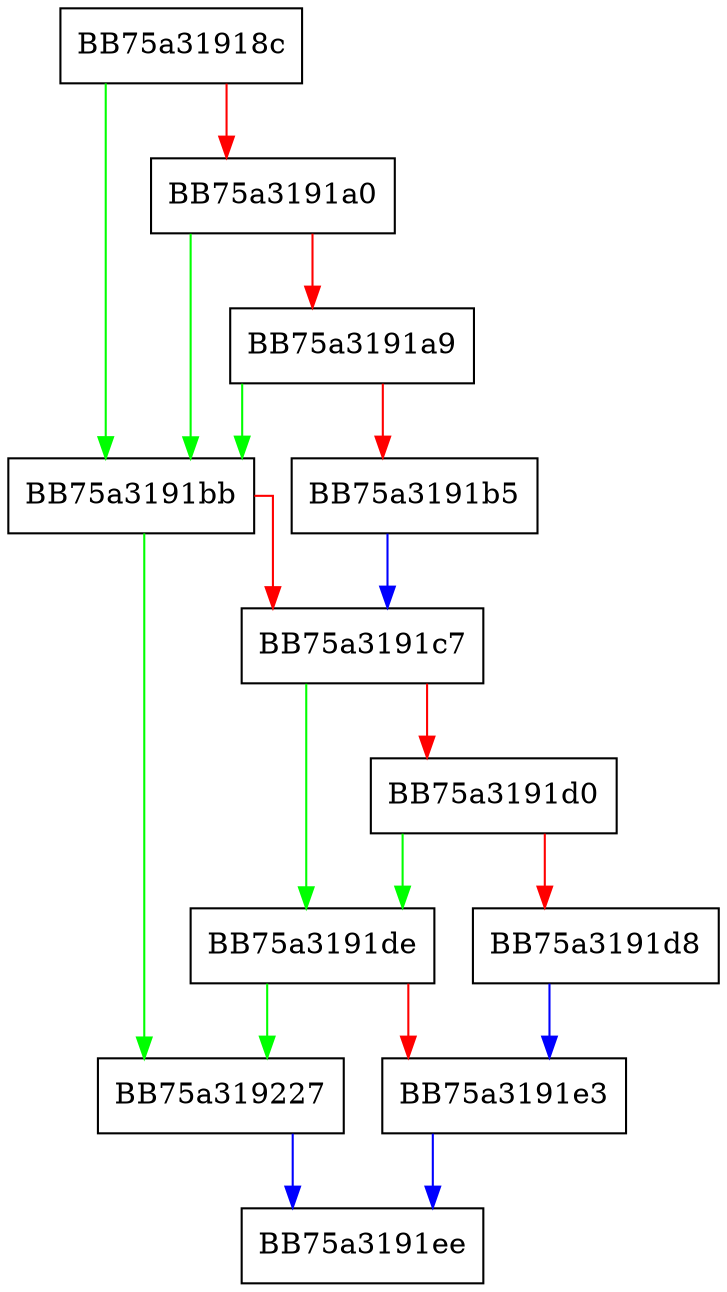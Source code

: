 digraph ExclusionInfo {
  node [shape="box"];
  graph [splines=ortho];
  BB75a31918c -> BB75a3191bb [color="green"];
  BB75a31918c -> BB75a3191a0 [color="red"];
  BB75a3191a0 -> BB75a3191bb [color="green"];
  BB75a3191a0 -> BB75a3191a9 [color="red"];
  BB75a3191a9 -> BB75a3191bb [color="green"];
  BB75a3191a9 -> BB75a3191b5 [color="red"];
  BB75a3191b5 -> BB75a3191c7 [color="blue"];
  BB75a3191bb -> BB75a319227 [color="green"];
  BB75a3191bb -> BB75a3191c7 [color="red"];
  BB75a3191c7 -> BB75a3191de [color="green"];
  BB75a3191c7 -> BB75a3191d0 [color="red"];
  BB75a3191d0 -> BB75a3191de [color="green"];
  BB75a3191d0 -> BB75a3191d8 [color="red"];
  BB75a3191d8 -> BB75a3191e3 [color="blue"];
  BB75a3191de -> BB75a319227 [color="green"];
  BB75a3191de -> BB75a3191e3 [color="red"];
  BB75a3191e3 -> BB75a3191ee [color="blue"];
  BB75a319227 -> BB75a3191ee [color="blue"];
}